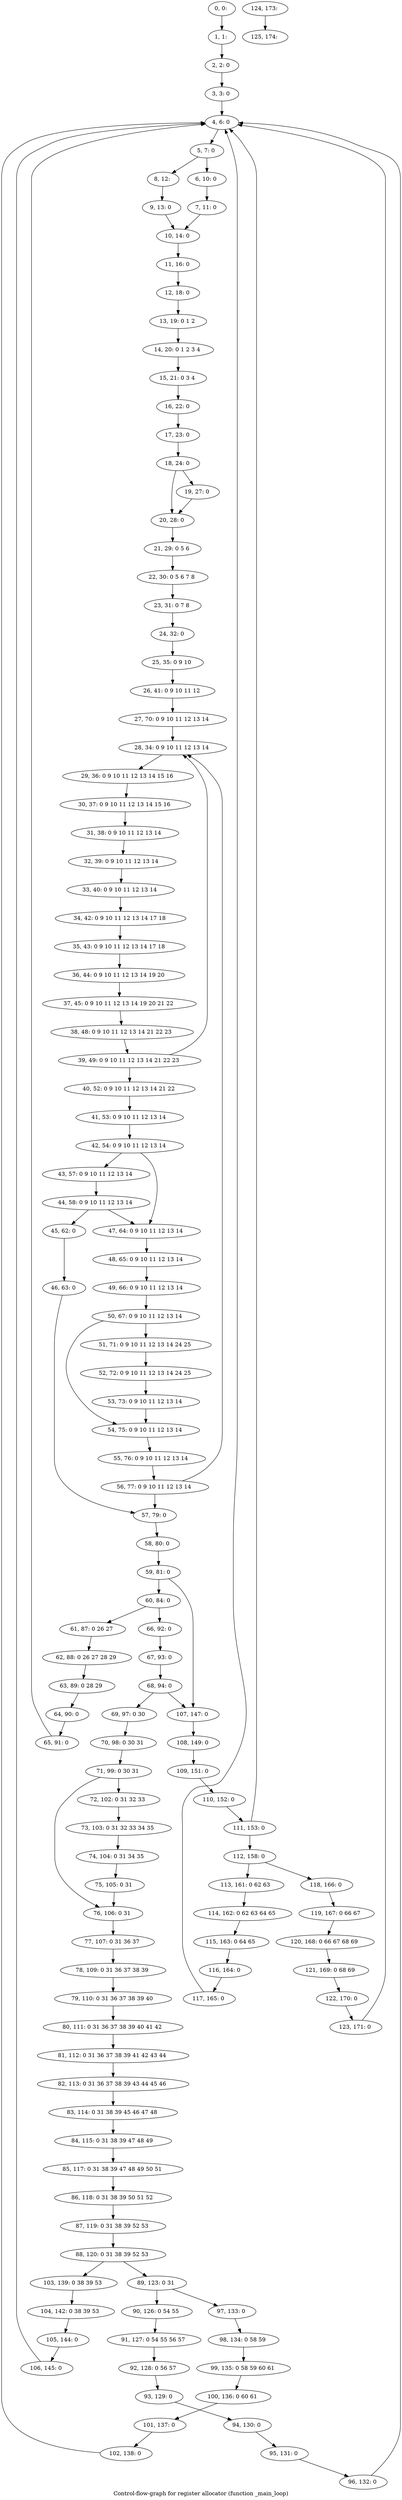 digraph G {
graph [label="Control-flow-graph for register allocator (function _main_loop)"]
0[label="0, 0: "];
1[label="1, 1: "];
2[label="2, 2: 0 "];
3[label="3, 3: 0 "];
4[label="4, 6: 0 "];
5[label="5, 7: 0 "];
6[label="6, 10: 0 "];
7[label="7, 11: 0 "];
8[label="8, 12: "];
9[label="9, 13: 0 "];
10[label="10, 14: 0 "];
11[label="11, 16: 0 "];
12[label="12, 18: 0 "];
13[label="13, 19: 0 1 2 "];
14[label="14, 20: 0 1 2 3 4 "];
15[label="15, 21: 0 3 4 "];
16[label="16, 22: 0 "];
17[label="17, 23: 0 "];
18[label="18, 24: 0 "];
19[label="19, 27: 0 "];
20[label="20, 28: 0 "];
21[label="21, 29: 0 5 6 "];
22[label="22, 30: 0 5 6 7 8 "];
23[label="23, 31: 0 7 8 "];
24[label="24, 32: 0 "];
25[label="25, 35: 0 9 10 "];
26[label="26, 41: 0 9 10 11 12 "];
27[label="27, 70: 0 9 10 11 12 13 14 "];
28[label="28, 34: 0 9 10 11 12 13 14 "];
29[label="29, 36: 0 9 10 11 12 13 14 15 16 "];
30[label="30, 37: 0 9 10 11 12 13 14 15 16 "];
31[label="31, 38: 0 9 10 11 12 13 14 "];
32[label="32, 39: 0 9 10 11 12 13 14 "];
33[label="33, 40: 0 9 10 11 12 13 14 "];
34[label="34, 42: 0 9 10 11 12 13 14 17 18 "];
35[label="35, 43: 0 9 10 11 12 13 14 17 18 "];
36[label="36, 44: 0 9 10 11 12 13 14 19 20 "];
37[label="37, 45: 0 9 10 11 12 13 14 19 20 21 22 "];
38[label="38, 48: 0 9 10 11 12 13 14 21 22 23 "];
39[label="39, 49: 0 9 10 11 12 13 14 21 22 23 "];
40[label="40, 52: 0 9 10 11 12 13 14 21 22 "];
41[label="41, 53: 0 9 10 11 12 13 14 "];
42[label="42, 54: 0 9 10 11 12 13 14 "];
43[label="43, 57: 0 9 10 11 12 13 14 "];
44[label="44, 58: 0 9 10 11 12 13 14 "];
45[label="45, 62: 0 "];
46[label="46, 63: 0 "];
47[label="47, 64: 0 9 10 11 12 13 14 "];
48[label="48, 65: 0 9 10 11 12 13 14 "];
49[label="49, 66: 0 9 10 11 12 13 14 "];
50[label="50, 67: 0 9 10 11 12 13 14 "];
51[label="51, 71: 0 9 10 11 12 13 14 24 25 "];
52[label="52, 72: 0 9 10 11 12 13 14 24 25 "];
53[label="53, 73: 0 9 10 11 12 13 14 "];
54[label="54, 75: 0 9 10 11 12 13 14 "];
55[label="55, 76: 0 9 10 11 12 13 14 "];
56[label="56, 77: 0 9 10 11 12 13 14 "];
57[label="57, 79: 0 "];
58[label="58, 80: 0 "];
59[label="59, 81: 0 "];
60[label="60, 84: 0 "];
61[label="61, 87: 0 26 27 "];
62[label="62, 88: 0 26 27 28 29 "];
63[label="63, 89: 0 28 29 "];
64[label="64, 90: 0 "];
65[label="65, 91: 0 "];
66[label="66, 92: 0 "];
67[label="67, 93: 0 "];
68[label="68, 94: 0 "];
69[label="69, 97: 0 30 "];
70[label="70, 98: 0 30 31 "];
71[label="71, 99: 0 30 31 "];
72[label="72, 102: 0 31 32 33 "];
73[label="73, 103: 0 31 32 33 34 35 "];
74[label="74, 104: 0 31 34 35 "];
75[label="75, 105: 0 31 "];
76[label="76, 106: 0 31 "];
77[label="77, 107: 0 31 36 37 "];
78[label="78, 109: 0 31 36 37 38 39 "];
79[label="79, 110: 0 31 36 37 38 39 40 "];
80[label="80, 111: 0 31 36 37 38 39 40 41 42 "];
81[label="81, 112: 0 31 36 37 38 39 41 42 43 44 "];
82[label="82, 113: 0 31 36 37 38 39 43 44 45 46 "];
83[label="83, 114: 0 31 38 39 45 46 47 48 "];
84[label="84, 115: 0 31 38 39 47 48 49 "];
85[label="85, 117: 0 31 38 39 47 48 49 50 51 "];
86[label="86, 118: 0 31 38 39 50 51 52 "];
87[label="87, 119: 0 31 38 39 52 53 "];
88[label="88, 120: 0 31 38 39 52 53 "];
89[label="89, 123: 0 31 "];
90[label="90, 126: 0 54 55 "];
91[label="91, 127: 0 54 55 56 57 "];
92[label="92, 128: 0 56 57 "];
93[label="93, 129: 0 "];
94[label="94, 130: 0 "];
95[label="95, 131: 0 "];
96[label="96, 132: 0 "];
97[label="97, 133: 0 "];
98[label="98, 134: 0 58 59 "];
99[label="99, 135: 0 58 59 60 61 "];
100[label="100, 136: 0 60 61 "];
101[label="101, 137: 0 "];
102[label="102, 138: 0 "];
103[label="103, 139: 0 38 39 53 "];
104[label="104, 142: 0 38 39 53 "];
105[label="105, 144: 0 "];
106[label="106, 145: 0 "];
107[label="107, 147: 0 "];
108[label="108, 149: 0 "];
109[label="109, 151: 0 "];
110[label="110, 152: 0 "];
111[label="111, 153: 0 "];
112[label="112, 158: 0 "];
113[label="113, 161: 0 62 63 "];
114[label="114, 162: 0 62 63 64 65 "];
115[label="115, 163: 0 64 65 "];
116[label="116, 164: 0 "];
117[label="117, 165: 0 "];
118[label="118, 166: 0 "];
119[label="119, 167: 0 66 67 "];
120[label="120, 168: 0 66 67 68 69 "];
121[label="121, 169: 0 68 69 "];
122[label="122, 170: 0 "];
123[label="123, 171: 0 "];
124[label="124, 173: "];
125[label="125, 174: "];
0->1 ;
1->2 ;
2->3 ;
3->4 ;
4->5 ;
5->6 ;
5->8 ;
6->7 ;
7->10 ;
8->9 ;
9->10 ;
10->11 ;
11->12 ;
12->13 ;
13->14 ;
14->15 ;
15->16 ;
16->17 ;
17->18 ;
18->19 ;
18->20 ;
19->20 ;
20->21 ;
21->22 ;
22->23 ;
23->24 ;
24->25 ;
25->26 ;
26->27 ;
27->28 ;
28->29 ;
29->30 ;
30->31 ;
31->32 ;
32->33 ;
33->34 ;
34->35 ;
35->36 ;
36->37 ;
37->38 ;
38->39 ;
39->40 ;
39->28 ;
40->41 ;
41->42 ;
42->43 ;
42->47 ;
43->44 ;
44->45 ;
44->47 ;
45->46 ;
46->57 ;
47->48 ;
48->49 ;
49->50 ;
50->51 ;
50->54 ;
51->52 ;
52->53 ;
53->54 ;
54->55 ;
55->56 ;
56->57 ;
56->28 ;
57->58 ;
58->59 ;
59->60 ;
59->107 ;
60->61 ;
60->66 ;
61->62 ;
62->63 ;
63->64 ;
64->65 ;
65->4 ;
66->67 ;
67->68 ;
68->69 ;
68->107 ;
69->70 ;
70->71 ;
71->72 ;
71->76 ;
72->73 ;
73->74 ;
74->75 ;
75->76 ;
76->77 ;
77->78 ;
78->79 ;
79->80 ;
80->81 ;
81->82 ;
82->83 ;
83->84 ;
84->85 ;
85->86 ;
86->87 ;
87->88 ;
88->89 ;
88->103 ;
89->90 ;
89->97 ;
90->91 ;
91->92 ;
92->93 ;
93->94 ;
94->95 ;
95->96 ;
96->4 ;
97->98 ;
98->99 ;
99->100 ;
100->101 ;
101->102 ;
102->4 ;
103->104 ;
104->105 ;
105->106 ;
106->4 ;
107->108 ;
108->109 ;
109->110 ;
110->111 ;
111->112 ;
111->4 ;
112->113 ;
112->118 ;
113->114 ;
114->115 ;
115->116 ;
116->117 ;
117->4 ;
118->119 ;
119->120 ;
120->121 ;
121->122 ;
122->123 ;
123->4 ;
124->125 ;
}
